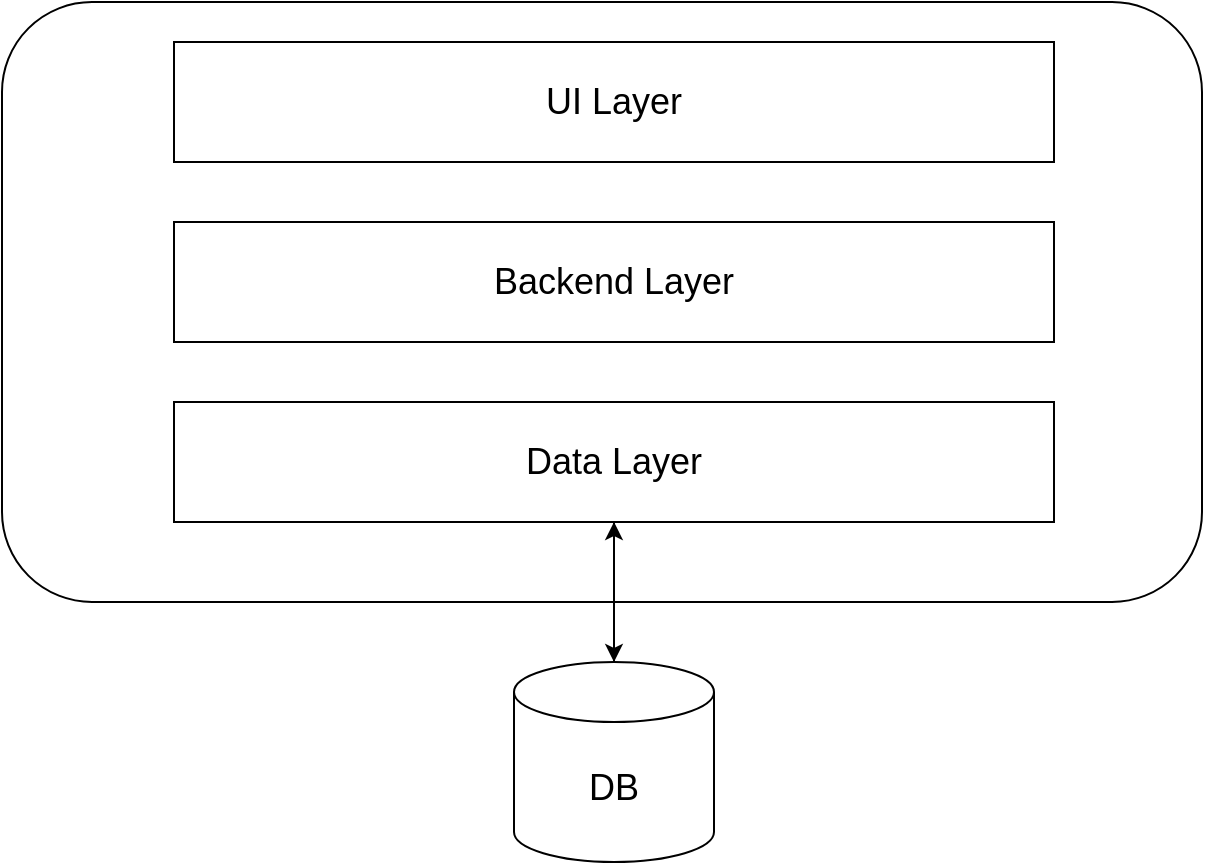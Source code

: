 <mxfile version="13.7.7" type="device"><diagram id="PWtMZiJNdhsTCZRMiJVB" name="Page-1"><mxGraphModel dx="782" dy="679" grid="1" gridSize="10" guides="1" tooltips="1" connect="1" arrows="1" fold="1" page="1" pageScale="1" pageWidth="827" pageHeight="1169" math="0" shadow="0"><root><mxCell id="0"/><mxCell id="1" parent="0"/><mxCell id="e_M7C6ORTEFQ5HA9PZ9C-9" value="" style="rounded=1;whiteSpace=wrap;html=1;" vertex="1" parent="1"><mxGeometry x="114" y="130" width="600" height="300" as="geometry"/></mxCell><mxCell id="e_M7C6ORTEFQ5HA9PZ9C-41" style="edgeStyle=none;rounded=0;orthogonalLoop=1;jettySize=auto;html=1;entryX=0.5;entryY=1;entryDx=0;entryDy=0;" edge="1" parent="1" source="e_M7C6ORTEFQ5HA9PZ9C-28" target="e_M7C6ORTEFQ5HA9PZ9C-39"><mxGeometry relative="1" as="geometry"/></mxCell><mxCell id="e_M7C6ORTEFQ5HA9PZ9C-28" value="&lt;font style=&quot;font-size: 18px&quot;&gt;DB&lt;/font&gt;" style="shape=cylinder3;whiteSpace=wrap;html=1;boundedLbl=1;backgroundOutline=1;size=15;" vertex="1" parent="1"><mxGeometry x="370" y="460" width="100" height="100" as="geometry"/></mxCell><mxCell id="e_M7C6ORTEFQ5HA9PZ9C-37" value="&lt;font style=&quot;font-size: 18px&quot;&gt;UI Layer&lt;/font&gt;" style="rounded=0;whiteSpace=wrap;html=1;" vertex="1" parent="1"><mxGeometry x="200" y="150" width="440" height="60" as="geometry"/></mxCell><mxCell id="e_M7C6ORTEFQ5HA9PZ9C-38" value="&lt;font style=&quot;font-size: 18px&quot;&gt;Backend Layer&lt;/font&gt;" style="rounded=0;whiteSpace=wrap;html=1;" vertex="1" parent="1"><mxGeometry x="200" y="240" width="440" height="60" as="geometry"/></mxCell><mxCell id="e_M7C6ORTEFQ5HA9PZ9C-40" style="edgeStyle=none;rounded=0;orthogonalLoop=1;jettySize=auto;html=1;" edge="1" parent="1" source="e_M7C6ORTEFQ5HA9PZ9C-39" target="e_M7C6ORTEFQ5HA9PZ9C-28"><mxGeometry relative="1" as="geometry"/></mxCell><mxCell id="e_M7C6ORTEFQ5HA9PZ9C-39" value="&lt;font style=&quot;font-size: 18px&quot;&gt;Data Layer&lt;/font&gt;" style="rounded=0;whiteSpace=wrap;html=1;" vertex="1" parent="1"><mxGeometry x="200" y="330" width="440" height="60" as="geometry"/></mxCell></root></mxGraphModel></diagram></mxfile>